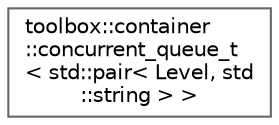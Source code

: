digraph "Graphical Class Hierarchy"
{
 // LATEX_PDF_SIZE
  bgcolor="transparent";
  edge [fontname=Helvetica,fontsize=10,labelfontname=Helvetica,labelfontsize=10];
  node [fontname=Helvetica,fontsize=10,shape=box,height=0.2,width=0.4];
  rankdir="LR";
  Node0 [id="Node000000",label="toolbox::container\l::concurrent_queue_t\l\< std::pair\< Level, std\l::string \> \>",height=0.2,width=0.4,color="grey40", fillcolor="white", style="filled",URL="$classtoolbox_1_1container_1_1concurrent__queue__t.html",tooltip=" "];
}
